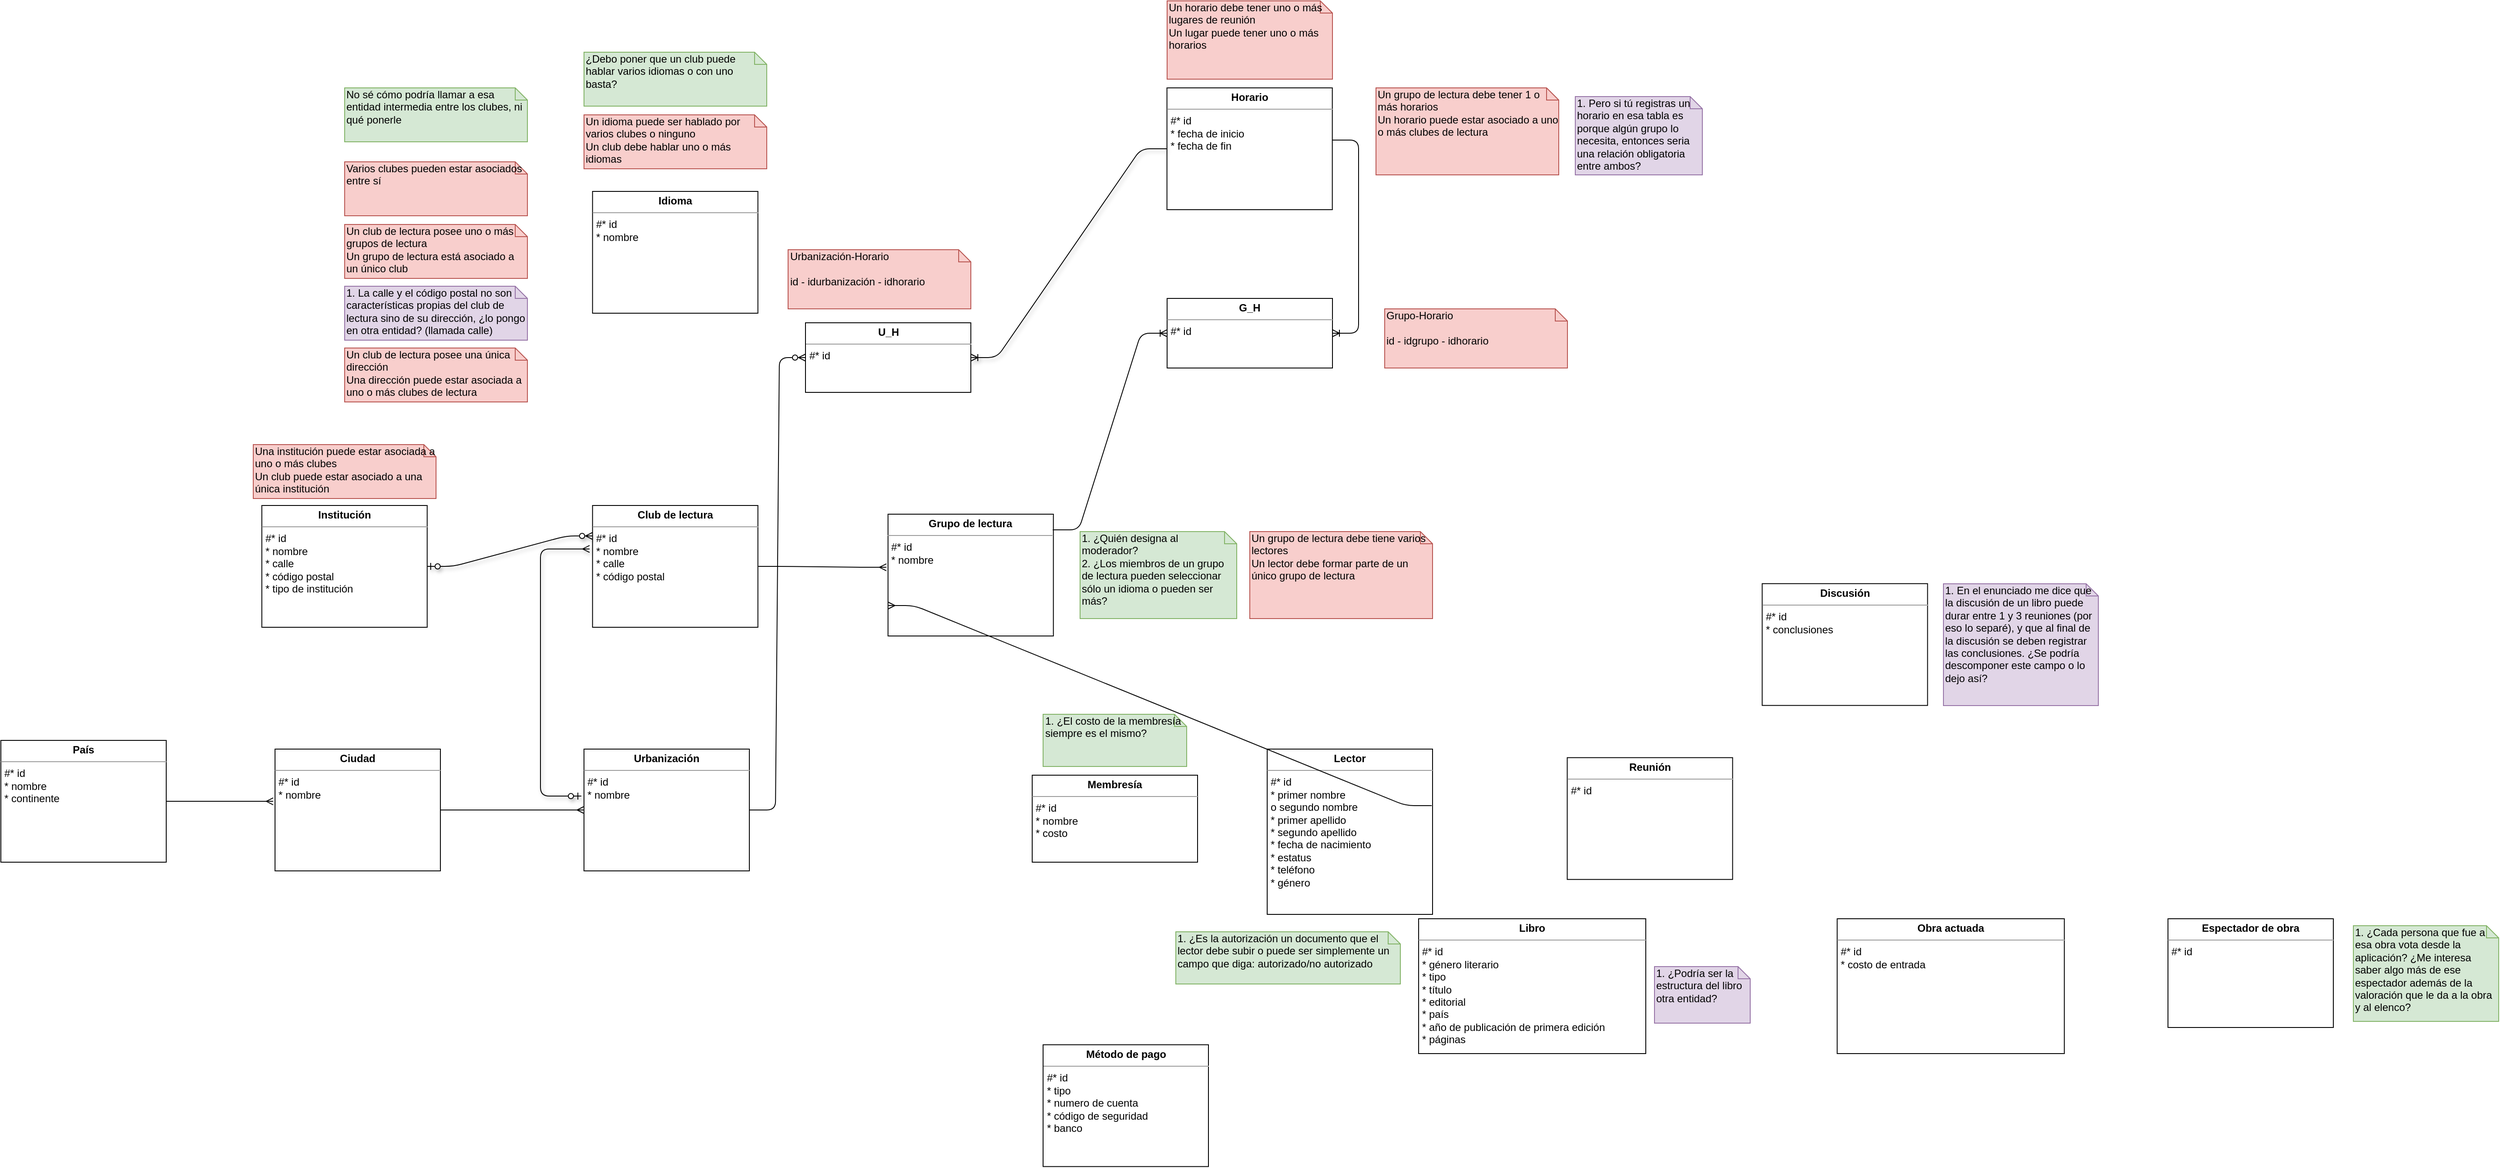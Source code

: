 <mxfile version="12.0.2" type="github" pages="1"><diagram name="Page-1" id="c4acf3e9-155e-7222-9cf6-157b1a14988f"><mxGraphModel dx="1678" dy="1585" grid="1" gridSize="10" guides="1" tooltips="1" connect="1" arrows="1" fold="1" page="1" pageScale="1" pageWidth="850" pageHeight="1100" background="#ffffff" math="0" shadow="0"><root><mxCell id="0"/><mxCell id="1" parent="0"/><mxCell id="5d2195bd80daf111-40" style="edgeStyle=orthogonalEdgeStyle;rounded=0;html=1;dashed=1;labelBackgroundColor=none;startFill=0;endArrow=open;endFill=0;endSize=10;fontFamily=Verdana;fontSize=10;" parent="1" edge="1"><mxGeometry relative="1" as="geometry"><Array as="points"/><mxPoint x="730" y="814" as="sourcePoint"/></mxGeometry></mxCell><mxCell id="5d2195bd80daf111-18" value="&lt;p style=&quot;margin: 0px ; margin-top: 4px ; text-align: center&quot;&gt;&lt;b&gt;Club de lectura&lt;/b&gt;&lt;/p&gt;&lt;hr size=&quot;1&quot;&gt;&lt;p style=&quot;margin: 0px ; margin-left: 4px&quot;&gt;#* id&lt;/p&gt;&lt;p style=&quot;margin: 0px ; margin-left: 4px&quot;&gt;* nombre&lt;/p&gt;&lt;p style=&quot;margin: 0px ; margin-left: 4px&quot;&gt;* calle&lt;/p&gt;&lt;p style=&quot;margin: 0px ; margin-left: 4px&quot;&gt;* código postal&lt;/p&gt;" style="verticalAlign=top;align=left;overflow=fill;fontSize=12;fontFamily=Helvetica;html=1;rounded=0;shadow=0;comic=0;labelBackgroundColor=none;strokeColor=#000000;strokeWidth=1;fillColor=#ffffff;" parent="1" vertex="1"><mxGeometry x="329.833" y="150" width="190" height="140" as="geometry"/></mxCell><mxCell id="GaoOM53GPJayDlljzNZ7-2" value="&lt;p style=&quot;margin: 0px ; margin-top: 4px ; text-align: center&quot;&gt;&lt;b&gt;Libro&lt;/b&gt;&lt;/p&gt;&lt;hr size=&quot;1&quot;&gt;&lt;p style=&quot;margin: 0px ; margin-left: 4px&quot;&gt;#* id&lt;/p&gt;&lt;p style=&quot;margin: 0px ; margin-left: 4px&quot;&gt;* género literario&lt;/p&gt;&lt;p style=&quot;margin: 0px ; margin-left: 4px&quot;&gt;* tipo&lt;/p&gt;&lt;p style=&quot;margin: 0px ; margin-left: 4px&quot;&gt;* título&lt;/p&gt;&lt;p style=&quot;margin: 0px ; margin-left: 4px&quot;&gt;* editorial&lt;/p&gt;&lt;p style=&quot;margin: 0px ; margin-left: 4px&quot;&gt;* país&lt;/p&gt;&lt;p style=&quot;margin: 0px ; margin-left: 4px&quot;&gt;* año de publicación de primera edición&lt;/p&gt;&lt;p style=&quot;margin: 0px ; margin-left: 4px&quot;&gt;* páginas&lt;/p&gt;&lt;p style=&quot;margin: 0px ; margin-left: 4px&quot;&gt;&lt;br&gt;&lt;/p&gt;" style="verticalAlign=top;align=left;overflow=fill;fontSize=12;fontFamily=Helvetica;html=1;rounded=0;shadow=0;comic=0;labelBackgroundColor=none;strokeColor=#000000;strokeWidth=1;fillColor=#ffffff;" parent="1" vertex="1"><mxGeometry x="1279" y="625" width="261" height="155" as="geometry"/></mxCell><mxCell id="GaoOM53GPJayDlljzNZ7-3" value="&lt;p style=&quot;margin: 0px ; margin-top: 4px ; text-align: center&quot;&gt;&lt;b&gt;Reunión&lt;/b&gt;&lt;/p&gt;&lt;hr size=&quot;1&quot;&gt;&lt;p style=&quot;margin: 0px ; margin-left: 4px&quot;&gt;#* id&lt;/p&gt;&lt;p style=&quot;margin: 0px ; margin-left: 4px&quot;&gt;&lt;br&gt;&lt;/p&gt;" style="verticalAlign=top;align=left;overflow=fill;fontSize=12;fontFamily=Helvetica;html=1;rounded=0;shadow=0;comic=0;labelBackgroundColor=none;strokeColor=#000000;strokeWidth=1;fillColor=#ffffff;" parent="1" vertex="1"><mxGeometry x="1449.759" y="439.833" width="190" height="140" as="geometry"/></mxCell><mxCell id="GaoOM53GPJayDlljzNZ7-4" value="&lt;p style=&quot;margin: 0px ; margin-top: 4px ; text-align: center&quot;&gt;&lt;b&gt;Lector&lt;/b&gt;&lt;/p&gt;&lt;hr size=&quot;1&quot;&gt;&lt;p style=&quot;margin: 0px ; margin-left: 4px&quot;&gt;#* id&lt;/p&gt;&lt;p style=&quot;margin: 0px ; margin-left: 4px&quot;&gt;* primer nombre&lt;/p&gt;&lt;p style=&quot;margin: 0px ; margin-left: 4px&quot;&gt;o segundo nombre&lt;/p&gt;&lt;p style=&quot;margin: 0px ; margin-left: 4px&quot;&gt;* primer apellido&lt;/p&gt;&lt;p style=&quot;margin: 0px ; margin-left: 4px&quot;&gt;* segundo apellido&lt;/p&gt;&lt;p style=&quot;margin: 0px ; margin-left: 4px&quot;&gt;* fecha de nacimiento&lt;/p&gt;&lt;p style=&quot;margin: 0px ; margin-left: 4px&quot;&gt;* estatus&lt;/p&gt;&lt;p style=&quot;margin: 0px ; margin-left: 4px&quot;&gt;* teléfono&lt;/p&gt;&lt;p style=&quot;margin: 0px ; margin-left: 4px&quot;&gt;* género&lt;/p&gt;" style="verticalAlign=top;align=left;overflow=fill;fontSize=12;fontFamily=Helvetica;html=1;rounded=0;shadow=0;comic=0;labelBackgroundColor=none;strokeColor=#000000;strokeWidth=1;fillColor=#ffffff;" parent="1" vertex="1"><mxGeometry x="1105" y="430" width="190" height="190" as="geometry"/></mxCell><mxCell id="GaoOM53GPJayDlljzNZ7-5" value="&lt;p style=&quot;margin: 0px ; margin-top: 4px ; text-align: center&quot;&gt;&lt;b&gt;País&lt;/b&gt;&lt;/p&gt;&lt;hr size=&quot;1&quot;&gt;&lt;p style=&quot;margin: 0px ; margin-left: 4px&quot;&gt;#* id&lt;/p&gt;&lt;p style=&quot;margin: 0px ; margin-left: 4px&quot;&gt;* nombre&lt;/p&gt;&lt;p style=&quot;margin: 0px ; margin-left: 4px&quot;&gt;* continente&lt;/p&gt;&lt;p style=&quot;margin: 0px ; margin-left: 4px&quot;&gt;&lt;br&gt;&lt;/p&gt;" style="verticalAlign=top;align=left;overflow=fill;fontSize=12;fontFamily=Helvetica;html=1;rounded=0;shadow=0;comic=0;labelBackgroundColor=none;strokeColor=#000000;strokeWidth=1;fillColor=#ffffff;" parent="1" vertex="1"><mxGeometry x="-350" y="420" width="190" height="140" as="geometry"/></mxCell><mxCell id="GaoOM53GPJayDlljzNZ7-6" value="&lt;p style=&quot;margin: 0px ; margin-top: 4px ; text-align: center&quot;&gt;&lt;b&gt;Ciudad&lt;/b&gt;&lt;/p&gt;&lt;hr size=&quot;1&quot;&gt;&lt;p style=&quot;margin: 0px ; margin-left: 4px&quot;&gt;#* id&lt;/p&gt;&lt;p style=&quot;margin: 0px ; margin-left: 4px&quot;&gt;* nombre&lt;/p&gt;&lt;p style=&quot;margin: 0px ; margin-left: 4px&quot;&gt;&lt;br&gt;&lt;/p&gt;" style="verticalAlign=top;align=left;overflow=fill;fontSize=12;fontFamily=Helvetica;html=1;rounded=0;shadow=0;comic=0;labelBackgroundColor=none;strokeColor=#000000;strokeWidth=1;fillColor=#ffffff;" parent="1" vertex="1"><mxGeometry x="-35" y="430" width="190" height="140" as="geometry"/></mxCell><mxCell id="GaoOM53GPJayDlljzNZ7-7" value="&lt;p style=&quot;margin: 0px ; margin-top: 4px ; text-align: center&quot;&gt;&lt;b&gt;Urbanización&lt;/b&gt;&lt;/p&gt;&lt;hr size=&quot;1&quot;&gt;&lt;p style=&quot;margin: 0px ; margin-left: 4px&quot;&gt;#* id&lt;/p&gt;&lt;p style=&quot;margin: 0px ; margin-left: 4px&quot;&gt;* nombre&lt;/p&gt;&lt;p style=&quot;margin: 0px ; margin-left: 4px&quot;&gt;&lt;br&gt;&lt;/p&gt;" style="verticalAlign=top;align=left;overflow=fill;fontSize=12;fontFamily=Helvetica;html=1;rounded=0;shadow=0;comic=0;labelBackgroundColor=none;strokeColor=#000000;strokeWidth=1;fillColor=#ffffff;" parent="1" vertex="1"><mxGeometry x="320" y="430" width="190" height="140" as="geometry"/></mxCell><mxCell id="GaoOM53GPJayDlljzNZ7-8" value="&lt;p style=&quot;margin: 0px ; margin-top: 4px ; text-align: center&quot;&gt;&lt;b&gt;Grupo de lectura&lt;/b&gt;&lt;/p&gt;&lt;hr size=&quot;1&quot;&gt;&lt;p style=&quot;margin: 0px ; margin-left: 4px&quot;&gt;#* id&lt;/p&gt;&lt;p style=&quot;margin: 0px ; margin-left: 4px&quot;&gt;* nombre&lt;/p&gt;" style="verticalAlign=top;align=left;overflow=fill;fontSize=12;fontFamily=Helvetica;html=1;rounded=0;shadow=0;comic=0;labelBackgroundColor=none;strokeColor=#000000;strokeWidth=1;fillColor=#ffffff;" parent="1" vertex="1"><mxGeometry x="669.333" y="160" width="190" height="140" as="geometry"/></mxCell><mxCell id="GaoOM53GPJayDlljzNZ7-11" value="&lt;p style=&quot;margin: 0px ; margin-top: 4px ; text-align: center&quot;&gt;&lt;b&gt;Horario&lt;/b&gt;&lt;/p&gt;&lt;hr size=&quot;1&quot;&gt;&lt;p style=&quot;margin: 0px ; margin-left: 4px&quot;&gt;#* id&lt;/p&gt;&lt;p style=&quot;margin: 0px ; margin-left: 4px&quot;&gt;* fecha de inicio&lt;/p&gt;&lt;p style=&quot;margin: 0px ; margin-left: 4px&quot;&gt;* fecha de fin&lt;/p&gt;" style="verticalAlign=top;align=left;overflow=fill;fontSize=12;fontFamily=Helvetica;html=1;rounded=0;shadow=0;comic=0;labelBackgroundColor=none;strokeColor=#000000;strokeWidth=1;fillColor=#ffffff;" parent="1" vertex="1"><mxGeometry x="989.833" y="-330" width="190" height="140" as="geometry"/></mxCell><mxCell id="GaoOM53GPJayDlljzNZ7-12" value="&lt;p style=&quot;margin: 0px ; margin-top: 4px ; text-align: center&quot;&gt;&lt;b&gt;Institución&lt;/b&gt;&lt;/p&gt;&lt;hr size=&quot;1&quot;&gt;&lt;p style=&quot;margin: 0px ; margin-left: 4px&quot;&gt;#* id&lt;/p&gt;&lt;p style=&quot;margin: 0px ; margin-left: 4px&quot;&gt;* nombre&lt;/p&gt;&lt;p style=&quot;margin: 0px ; margin-left: 4px&quot;&gt;* calle&lt;/p&gt;&lt;p style=&quot;margin: 0px ; margin-left: 4px&quot;&gt;* código postal&lt;/p&gt;&lt;p style=&quot;margin: 0px ; margin-left: 4px&quot;&gt;* tipo de institución&lt;/p&gt;" style="verticalAlign=top;align=left;overflow=fill;fontSize=12;fontFamily=Helvetica;html=1;rounded=0;shadow=0;comic=0;labelBackgroundColor=none;strokeColor=#000000;strokeWidth=1;fillColor=#ffffff;" parent="1" vertex="1"><mxGeometry x="-50.167" y="150" width="190" height="140" as="geometry"/></mxCell><mxCell id="GaoOM53GPJayDlljzNZ7-13" value="1. ¿Es la autorización un documento que el lector debe subir o puede ser simplemente un campo que diga: autorizado/no autorizado&lt;br&gt;" style="shape=note;whiteSpace=wrap;html=1;size=14;verticalAlign=top;align=left;spacingTop=-6;fillColor=#d5e8d4;strokeColor=#82b366;" parent="1" vertex="1"><mxGeometry x="1000" y="640" width="258" height="60" as="geometry"/></mxCell><mxCell id="GaoOM53GPJayDlljzNZ7-14" value="&lt;p style=&quot;margin: 0px ; margin-top: 4px ; text-align: center&quot;&gt;&lt;b&gt;Método de pago&lt;/b&gt;&lt;/p&gt;&lt;hr size=&quot;1&quot;&gt;&lt;p style=&quot;margin: 0px ; margin-left: 4px&quot;&gt;#* id&lt;/p&gt;&lt;p style=&quot;margin: 0px ; margin-left: 4px&quot;&gt;* tipo&lt;/p&gt;&lt;p style=&quot;margin: 0px ; margin-left: 4px&quot;&gt;* numero de cuenta&lt;/p&gt;&lt;p style=&quot;margin: 0px ; margin-left: 4px&quot;&gt;* código de seguridad&lt;/p&gt;&lt;p style=&quot;margin: 0px ; margin-left: 4px&quot;&gt;* banco&lt;/p&gt;&lt;p style=&quot;margin: 0px ; margin-left: 4px&quot;&gt;&lt;br&gt;&lt;/p&gt;" style="verticalAlign=top;align=left;overflow=fill;fontSize=12;fontFamily=Helvetica;html=1;rounded=0;shadow=0;comic=0;labelBackgroundColor=none;strokeColor=#000000;strokeWidth=1;fillColor=#ffffff;" parent="1" vertex="1"><mxGeometry x="847.5" y="769.833" width="190" height="140" as="geometry"/></mxCell><mxCell id="GaoOM53GPJayDlljzNZ7-15" value="1. ¿Quién designa al moderador?&lt;br&gt;2. ¿Los miembros de un grupo de lectura pueden seleccionar sólo un idioma o pueden ser más?" style="shape=note;whiteSpace=wrap;html=1;size=14;verticalAlign=top;align=left;spacingTop=-6;fillColor=#d5e8d4;strokeColor=#82b366;" parent="1" vertex="1"><mxGeometry x="890" y="180" width="180" height="100" as="geometry"/></mxCell><mxCell id="GaoOM53GPJayDlljzNZ7-16" value="&lt;p style=&quot;margin: 0px ; margin-top: 4px ; text-align: center&quot;&gt;&lt;b&gt;Discusión&lt;/b&gt;&lt;/p&gt;&lt;hr size=&quot;1&quot;&gt;&lt;p style=&quot;margin: 0px ; margin-left: 4px&quot;&gt;#* id&lt;/p&gt;&lt;p style=&quot;margin: 0px ; margin-left: 4px&quot;&gt;* conclusiones&lt;/p&gt;" style="verticalAlign=top;align=left;overflow=fill;fontSize=12;fontFamily=Helvetica;html=1;rounded=0;shadow=0;comic=0;labelBackgroundColor=none;strokeColor=#000000;strokeWidth=1;fillColor=#ffffff;" parent="1" vertex="1"><mxGeometry x="1673.759" y="239.833" width="190" height="140" as="geometry"/></mxCell><mxCell id="GaoOM53GPJayDlljzNZ7-17" value="1. En el enunciado me dice que la discusión de un libro puede durar entre 1 y 3 reuniones (por eso lo separé), y que al final de la discusión se deben registrar las conclusiones. ¿Se podría descomponer este campo o lo dejo así?" style="shape=note;whiteSpace=wrap;html=1;size=14;verticalAlign=top;align=left;spacingTop=-6;fillColor=#e1d5e7;strokeColor=#9673a6;" parent="1" vertex="1"><mxGeometry x="1882" y="240" width="178" height="140" as="geometry"/></mxCell><mxCell id="GaoOM53GPJayDlljzNZ7-18" value="1. ¿Podría ser la estructura del libro otra entidad?" style="shape=note;whiteSpace=wrap;html=1;size=14;verticalAlign=top;align=left;spacingTop=-6;fillColor=#e1d5e7;strokeColor=#9673a6;" parent="1" vertex="1"><mxGeometry x="1550" y="680" width="110" height="65" as="geometry"/></mxCell><mxCell id="GaoOM53GPJayDlljzNZ7-19" value="&lt;p style=&quot;margin: 0px ; margin-top: 4px ; text-align: center&quot;&gt;&lt;b&gt;Obra actuada&lt;/b&gt;&lt;/p&gt;&lt;hr size=&quot;1&quot;&gt;&lt;p style=&quot;margin: 0px ; margin-left: 4px&quot;&gt;#* id&lt;/p&gt;&lt;p style=&quot;margin: 0px ; margin-left: 4px&quot;&gt;* costo de entrada&lt;/p&gt;&lt;p style=&quot;margin: 0px ; margin-left: 4px&quot;&gt;&lt;br&gt;&lt;/p&gt;&lt;p style=&quot;margin: 0px ; margin-left: 4px&quot;&gt;&lt;br&gt;&lt;/p&gt;" style="verticalAlign=top;align=left;overflow=fill;fontSize=12;fontFamily=Helvetica;html=1;rounded=0;shadow=0;comic=0;labelBackgroundColor=none;strokeColor=#000000;strokeWidth=1;fillColor=#ffffff;" parent="1" vertex="1"><mxGeometry x="1759.907" y="625" width="261" height="155" as="geometry"/></mxCell><mxCell id="GaoOM53GPJayDlljzNZ7-25" value="&lt;p style=&quot;margin: 0px ; margin-top: 4px ; text-align: center&quot;&gt;&lt;b&gt;Espectador de obra&lt;/b&gt;&lt;/p&gt;&lt;hr size=&quot;1&quot;&gt;&lt;p style=&quot;margin: 0px ; margin-left: 4px&quot;&gt;#* id&lt;/p&gt;&lt;p style=&quot;margin: 0px ; margin-left: 4px&quot;&gt;&lt;br&gt;&lt;/p&gt;&lt;p style=&quot;margin: 0px ; margin-left: 4px&quot;&gt;&lt;br&gt;&lt;/p&gt;" style="verticalAlign=top;align=left;overflow=fill;fontSize=12;fontFamily=Helvetica;html=1;rounded=0;shadow=0;comic=0;labelBackgroundColor=none;strokeColor=#000000;strokeWidth=1;fillColor=#ffffff;" parent="1" vertex="1"><mxGeometry x="2140" y="625" width="190" height="125" as="geometry"/></mxCell><mxCell id="GaoOM53GPJayDlljzNZ7-26" value="1. ¿Cada persona que fue a esa obra vota desde la aplicación? ¿Me interesa saber algo más de ese espectador además de la valoración que le da a la obra y al elenco?" style="shape=note;whiteSpace=wrap;html=1;size=14;verticalAlign=top;align=left;spacingTop=-6;fillColor=#d5e8d4;strokeColor=#82b366;" parent="1" vertex="1"><mxGeometry x="2353" y="633" width="167" height="110" as="geometry"/></mxCell><mxCell id="NYm5OFHA9MfReBV2QzDi-1" value="Un club de lectura posee una única dirección&lt;br&gt;Una dirección puede estar asociada a uno o más clubes de lectura" style="shape=note;whiteSpace=wrap;html=1;size=14;verticalAlign=top;align=left;spacingTop=-6;fillColor=#f8cecc;strokeColor=#b85450;" vertex="1" parent="1"><mxGeometry x="45" y="-31" width="210" height="62" as="geometry"/></mxCell><mxCell id="NYm5OFHA9MfReBV2QzDi-2" value="1. La calle y el código postal no son características propias del club de lectura sino de su dirección, ¿lo pongo en otra entidad? (llamada calle)" style="shape=note;whiteSpace=wrap;html=1;size=14;verticalAlign=top;align=left;spacingTop=-6;fillColor=#e1d5e7;strokeColor=#9673a6;" vertex="1" parent="1"><mxGeometry x="45" y="-102" width="210" height="62" as="geometry"/></mxCell><mxCell id="NYm5OFHA9MfReBV2QzDi-10" value="" style="fontSize=12;html=1;endArrow=ERmany;startArrow=ERzeroToOne;entryX=-0.018;entryY=0.357;entryDx=0;entryDy=0;entryPerimeter=0;exitX=-0.016;exitY=0.386;exitDx=0;exitDy=0;exitPerimeter=0;shadow=1;edgeStyle=elbowEdgeStyle;endFill=0;" edge="1" parent="1" source="GaoOM53GPJayDlljzNZ7-7" target="5d2195bd80daf111-18"><mxGeometry width="100" height="100" relative="1" as="geometry"><mxPoint x="220" y="420" as="sourcePoint"/><mxPoint x="659.5" y="130" as="targetPoint"/><Array as="points"><mxPoint x="270" y="310"/><mxPoint x="326" y="380"/><mxPoint x="300" y="310"/></Array></mxGeometry></mxCell><mxCell id="NYm5OFHA9MfReBV2QzDi-11" value="" style="edgeStyle=entityRelationEdgeStyle;fontSize=12;html=1;endArrow=ERmany;entryX=0;entryY=0.5;entryDx=0;entryDy=0;exitX=1;exitY=0.5;exitDx=0;exitDy=0;endFill=0;" edge="1" parent="1" source="GaoOM53GPJayDlljzNZ7-6" target="GaoOM53GPJayDlljzNZ7-7"><mxGeometry width="100" height="100" relative="1" as="geometry"><mxPoint x="561" y="533" as="sourcePoint"/><mxPoint x="661" y="433" as="targetPoint"/></mxGeometry></mxCell><mxCell id="NYm5OFHA9MfReBV2QzDi-12" value="" style="edgeStyle=entityRelationEdgeStyle;fontSize=12;html=1;endArrow=ERmany;entryX=-0.011;entryY=0.429;entryDx=0;entryDy=0;exitX=1;exitY=0.5;exitDx=0;exitDy=0;entryPerimeter=0;endFill=0;" edge="1" parent="1" source="GaoOM53GPJayDlljzNZ7-5" target="GaoOM53GPJayDlljzNZ7-6"><mxGeometry width="100" height="100" relative="1" as="geometry"><mxPoint x="270" y="490" as="sourcePoint"/><mxPoint x="370" y="490" as="targetPoint"/></mxGeometry></mxCell><mxCell id="NYm5OFHA9MfReBV2QzDi-13" value="Un club de lectura posee uno o más grupos de lectura&lt;br&gt;Un grupo de lectura está asociado a un único club" style="shape=note;whiteSpace=wrap;html=1;size=14;verticalAlign=top;align=left;spacingTop=-6;fillColor=#f8cecc;strokeColor=#b85450;" vertex="1" parent="1"><mxGeometry x="45" y="-173" width="210" height="62" as="geometry"/></mxCell><mxCell id="NYm5OFHA9MfReBV2QzDi-16" value="" style="edgeStyle=entityRelationEdgeStyle;fontSize=12;html=1;endArrow=ERmany;entryX=-0.01;entryY=0.436;entryDx=0;entryDy=0;exitX=1;exitY=0.5;exitDx=0;exitDy=0;entryPerimeter=0;endFill=0;" edge="1" parent="1" source="5d2195bd80daf111-18" target="GaoOM53GPJayDlljzNZ7-8"><mxGeometry width="100" height="100" relative="1" as="geometry"><mxPoint x="849.5" y="170" as="sourcePoint"/><mxPoint x="949.5" y="170" as="targetPoint"/></mxGeometry></mxCell><mxCell id="NYm5OFHA9MfReBV2QzDi-17" value="Un grupo de lectura debe tiene varios lectores&lt;br&gt;Un lector debe formar parte de un único grupo de lectura" style="shape=note;whiteSpace=wrap;html=1;size=14;verticalAlign=top;align=left;spacingTop=-6;fillColor=#f8cecc;strokeColor=#b85450;" vertex="1" parent="1"><mxGeometry x="1085" y="180" width="210" height="100" as="geometry"/></mxCell><mxCell id="NYm5OFHA9MfReBV2QzDi-18" value="" style="edgeStyle=entityRelationEdgeStyle;fontSize=12;html=1;endArrow=ERmany;entryX=0;entryY=0.75;entryDx=0;entryDy=0;exitX=0.995;exitY=0.342;exitDx=0;exitDy=0;exitPerimeter=0;endFill=0;" edge="1" parent="1" source="GaoOM53GPJayDlljzNZ7-4" target="GaoOM53GPJayDlljzNZ7-8"><mxGeometry width="100" height="100" relative="1" as="geometry"><mxPoint x="851.5" y="190" as="sourcePoint"/><mxPoint x="990" y="191" as="targetPoint"/></mxGeometry></mxCell><mxCell id="NYm5OFHA9MfReBV2QzDi-19" value="Un grupo de lectura debe tener 1 o más horarios&lt;br&gt;Un horario puede estar asociado a uno o más clubes de lectura" style="shape=note;whiteSpace=wrap;html=1;size=14;verticalAlign=top;align=left;spacingTop=-6;fillColor=#f8cecc;strokeColor=#b85450;" vertex="1" parent="1"><mxGeometry x="1230" y="-330" width="210" height="100" as="geometry"/></mxCell><mxCell id="NYm5OFHA9MfReBV2QzDi-20" value="1. Pero si tú registras un horario en esa tabla es porque algún grupo lo necesita, entonces seria una relación obligatoria entre ambos?" style="shape=note;whiteSpace=wrap;html=1;size=14;verticalAlign=top;align=left;spacingTop=-6;fillColor=#e1d5e7;strokeColor=#9673a6;" vertex="1" parent="1"><mxGeometry x="1459" y="-320" width="146" height="90" as="geometry"/></mxCell><mxCell id="NYm5OFHA9MfReBV2QzDi-21" value="&lt;p style=&quot;margin: 0px ; margin-top: 4px ; text-align: center&quot;&gt;&lt;b&gt;G_H&lt;/b&gt;&lt;/p&gt;&lt;hr size=&quot;1&quot;&gt;&lt;p style=&quot;margin: 0px ; margin-left: 4px&quot;&gt;#* id&lt;/p&gt;" style="verticalAlign=top;align=left;overflow=fill;fontSize=12;fontFamily=Helvetica;html=1;rounded=0;shadow=0;comic=0;labelBackgroundColor=none;strokeColor=#000000;strokeWidth=1;fillColor=#ffffff;" vertex="1" parent="1"><mxGeometry x="990" y="-88" width="190" height="80" as="geometry"/></mxCell><mxCell id="NYm5OFHA9MfReBV2QzDi-22" value="Grupo-Horario&lt;br&gt;&lt;br&gt;id - idgrupo - idhorario" style="shape=note;whiteSpace=wrap;html=1;size=14;verticalAlign=top;align=left;spacingTop=-6;fillColor=#f8cecc;strokeColor=#b85450;" vertex="1" parent="1"><mxGeometry x="1240" y="-76" width="210" height="68" as="geometry"/></mxCell><mxCell id="NYm5OFHA9MfReBV2QzDi-23" value="" style="edgeStyle=entityRelationEdgeStyle;fontSize=12;html=1;endArrow=ERoneToMany;entryX=0;entryY=0.5;entryDx=0;entryDy=0;exitX=0.996;exitY=0.129;exitDx=0;exitDy=0;exitPerimeter=0;" edge="1" parent="1" source="GaoOM53GPJayDlljzNZ7-8" target="NYm5OFHA9MfReBV2QzDi-21"><mxGeometry width="100" height="100" relative="1" as="geometry"><mxPoint x="859.5" y="180" as="sourcePoint"/><mxPoint x="998" y="181" as="targetPoint"/></mxGeometry></mxCell><mxCell id="NYm5OFHA9MfReBV2QzDi-26" value="" style="edgeStyle=entityRelationEdgeStyle;fontSize=12;html=1;endArrow=ERoneToMany;" edge="1" parent="1" target="NYm5OFHA9MfReBV2QzDi-21"><mxGeometry width="100" height="100" relative="1" as="geometry"><mxPoint x="1180" y="-270" as="sourcePoint"/><mxPoint x="1000" y="-38" as="targetPoint"/></mxGeometry></mxCell><mxCell id="NYm5OFHA9MfReBV2QzDi-27" value="Un horario debe tener uno o más lugares de reunión&lt;br&gt;Un lugar puede tener uno o más horarios" style="shape=note;whiteSpace=wrap;html=1;size=14;verticalAlign=top;align=left;spacingTop=-6;fillColor=#f8cecc;strokeColor=#b85450;" vertex="1" parent="1"><mxGeometry x="990" y="-430" width="190" height="90" as="geometry"/></mxCell><mxCell id="NYm5OFHA9MfReBV2QzDi-29" value="&lt;p style=&quot;margin: 0px ; margin-top: 4px ; text-align: center&quot;&gt;&lt;b&gt;U_H&lt;/b&gt;&lt;/p&gt;&lt;hr size=&quot;1&quot;&gt;&lt;p style=&quot;margin: 0px ; margin-left: 4px&quot;&gt;#* id&lt;/p&gt;" style="verticalAlign=top;align=left;overflow=fill;fontSize=12;fontFamily=Helvetica;html=1;rounded=0;shadow=0;comic=0;labelBackgroundColor=none;strokeColor=#000000;strokeWidth=1;fillColor=#ffffff;" vertex="1" parent="1"><mxGeometry x="574.5" y="-60" width="190" height="80" as="geometry"/></mxCell><mxCell id="NYm5OFHA9MfReBV2QzDi-30" value="Urbanización-Horario&lt;br&gt;&lt;br&gt;id - idurbanización - idhorario" style="shape=note;whiteSpace=wrap;html=1;size=14;verticalAlign=top;align=left;spacingTop=-6;fillColor=#f8cecc;strokeColor=#b85450;" vertex="1" parent="1"><mxGeometry x="554.5" y="-144" width="210" height="68" as="geometry"/></mxCell><mxCell id="NYm5OFHA9MfReBV2QzDi-31" value="" style="edgeStyle=entityRelationEdgeStyle;fontSize=12;html=1;endArrow=ERzeroToMany;startArrow=none;entryX=0;entryY=0.5;entryDx=0;entryDy=0;exitX=1;exitY=0.5;exitDx=0;exitDy=0;startFill=0;" edge="1" parent="1" source="GaoOM53GPJayDlljzNZ7-7" target="NYm5OFHA9MfReBV2QzDi-29"><mxGeometry width="100" height="100" relative="1" as="geometry"><mxPoint x="540" y="530" as="sourcePoint"/><mxPoint x="660" y="-275" as="targetPoint"/></mxGeometry></mxCell><mxCell id="NYm5OFHA9MfReBV2QzDi-32" value="" style="edgeStyle=entityRelationEdgeStyle;fontSize=12;html=1;endArrow=none;shadow=1;startArrow=ERoneToMany;startFill=0;endFill=0;exitX=1;exitY=0.5;exitDx=0;exitDy=0;entryX=0;entryY=0.5;entryDx=0;entryDy=0;" edge="1" parent="1" source="NYm5OFHA9MfReBV2QzDi-29" target="GaoOM53GPJayDlljzNZ7-11"><mxGeometry width="100" height="100" relative="1" as="geometry"><mxPoint x="800" y="-160" as="sourcePoint"/><mxPoint x="900" y="-260" as="targetPoint"/></mxGeometry></mxCell><mxCell id="NYm5OFHA9MfReBV2QzDi-33" value="Una institución puede estar asociada a uno o más clubes&lt;br&gt;Un club puede estar asociado a una única institución" style="shape=note;whiteSpace=wrap;html=1;size=14;verticalAlign=top;align=left;spacingTop=-6;fillColor=#f8cecc;strokeColor=#b85450;" vertex="1" parent="1"><mxGeometry x="-60" y="80" width="210" height="62" as="geometry"/></mxCell><mxCell id="NYm5OFHA9MfReBV2QzDi-34" value="" style="edgeStyle=entityRelationEdgeStyle;fontSize=12;html=1;endArrow=ERzeroToMany;startArrow=ERzeroToOne;shadow=1;entryX=0;entryY=0.25;entryDx=0;entryDy=0;exitX=1;exitY=0.5;exitDx=0;exitDy=0;" edge="1" parent="1" source="GaoOM53GPJayDlljzNZ7-12" target="5d2195bd80daf111-18"><mxGeometry width="100" height="100" relative="1" as="geometry"><mxPoint x="140" y="250" as="sourcePoint"/><mxPoint x="240" y="150" as="targetPoint"/></mxGeometry></mxCell><mxCell id="NYm5OFHA9MfReBV2QzDi-35" value="Varios clubes pueden estar asociados entre sí" style="shape=note;whiteSpace=wrap;html=1;size=14;verticalAlign=top;align=left;spacingTop=-6;fillColor=#f8cecc;strokeColor=#b85450;" vertex="1" parent="1"><mxGeometry x="45" y="-245" width="210" height="62" as="geometry"/></mxCell><mxCell id="NYm5OFHA9MfReBV2QzDi-36" value="No sé cómo podría llamar a esa entidad intermedia entre los clubes, ni qué ponerle" style="shape=note;whiteSpace=wrap;html=1;size=14;verticalAlign=top;align=left;spacingTop=-6;fillColor=#d5e8d4;strokeColor=#82b366;" vertex="1" parent="1"><mxGeometry x="45" y="-330" width="210" height="62" as="geometry"/></mxCell><mxCell id="NYm5OFHA9MfReBV2QzDi-37" value="&lt;p style=&quot;margin: 0px ; margin-top: 4px ; text-align: center&quot;&gt;&lt;b&gt;Idioma&lt;/b&gt;&lt;/p&gt;&lt;hr size=&quot;1&quot;&gt;&lt;p style=&quot;margin: 0px ; margin-left: 4px&quot;&gt;#* id&lt;/p&gt;&lt;p style=&quot;margin: 0px ; margin-left: 4px&quot;&gt;* nombre&lt;/p&gt;" style="verticalAlign=top;align=left;overflow=fill;fontSize=12;fontFamily=Helvetica;html=1;rounded=0;shadow=0;comic=0;labelBackgroundColor=none;strokeColor=#000000;strokeWidth=1;fillColor=#ffffff;" vertex="1" parent="1"><mxGeometry x="329.833" y="-211" width="190" height="140" as="geometry"/></mxCell><mxCell id="NYm5OFHA9MfReBV2QzDi-38" value="Un idioma puede ser hablado por varios clubes o ninguno&lt;br&gt;Un club debe hablar uno o más idiomas" style="shape=note;whiteSpace=wrap;html=1;size=14;verticalAlign=top;align=left;spacingTop=-6;fillColor=#f8cecc;strokeColor=#b85450;" vertex="1" parent="1"><mxGeometry x="320" y="-299" width="210" height="62" as="geometry"/></mxCell><mxCell id="NYm5OFHA9MfReBV2QzDi-39" value="¿Debo poner que un club puede hablar varios idiomas o con uno basta?" style="shape=note;whiteSpace=wrap;html=1;size=14;verticalAlign=top;align=left;spacingTop=-6;fillColor=#d5e8d4;strokeColor=#82b366;" vertex="1" parent="1"><mxGeometry x="320" y="-371" width="210" height="62" as="geometry"/></mxCell><mxCell id="NYm5OFHA9MfReBV2QzDi-40" value="&lt;p style=&quot;margin: 0px ; margin-top: 4px ; text-align: center&quot;&gt;&lt;b&gt;Membresía&lt;/b&gt;&lt;/p&gt;&lt;hr size=&quot;1&quot;&gt;&lt;p style=&quot;margin: 0px ; margin-left: 4px&quot;&gt;#* id&lt;/p&gt;&lt;p style=&quot;margin: 0px ; margin-left: 4px&quot;&gt;* nombre&lt;/p&gt;&lt;p style=&quot;margin: 0px ; margin-left: 4px&quot;&gt;* costo&lt;/p&gt;" style="verticalAlign=top;align=left;overflow=fill;fontSize=12;fontFamily=Helvetica;html=1;rounded=0;shadow=0;comic=0;labelBackgroundColor=none;strokeColor=#000000;strokeWidth=1;fillColor=#ffffff;" vertex="1" parent="1"><mxGeometry x="835" y="460" width="190" height="100" as="geometry"/></mxCell><mxCell id="NYm5OFHA9MfReBV2QzDi-41" value="1. ¿El costo de la membresía siempre es el mismo?" style="shape=note;whiteSpace=wrap;html=1;size=14;verticalAlign=top;align=left;spacingTop=-6;fillColor=#d5e8d4;strokeColor=#82b366;" vertex="1" parent="1"><mxGeometry x="847.5" y="390" width="165" height="60" as="geometry"/></mxCell></root></mxGraphModel></diagram></mxfile>